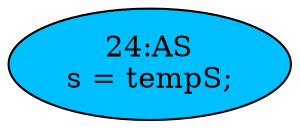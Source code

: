 strict digraph "" {
	node [label="\N"];
	"24:AS"	[ast="<pyverilog.vparser.ast.Assign object at 0x7f201c0973d0>",
		def_var="['s']",
		fillcolor=deepskyblue,
		label="24:AS
s = tempS;",
		statements="[]",
		style=filled,
		typ=Assign,
		use_var="['tempS']"];
}
